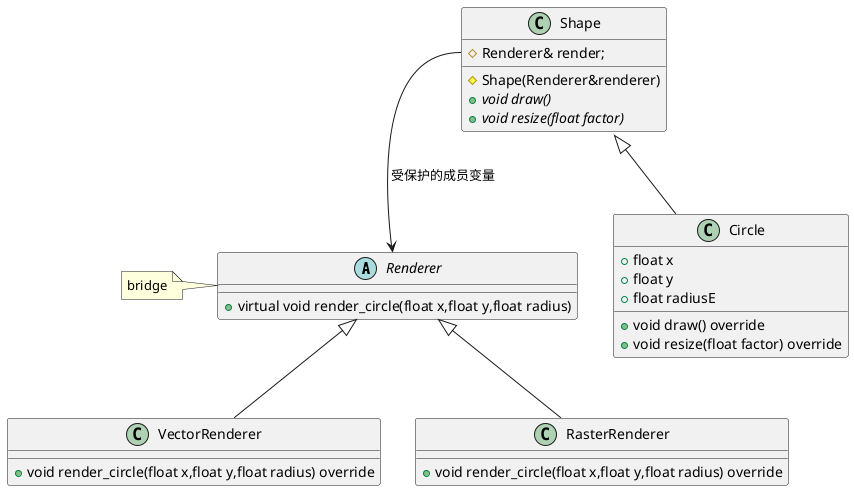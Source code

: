@startuml
abstract class Renderer{
    + virtual void render_circle(float x,float y,float radius)
}
class Shape{
    # Renderer& render;
    # Shape(Renderer&renderer)
    + {abstract} void draw()
    + {abstract} void resize(float factor)
}
class VectorRenderer{
    + void render_circle(float x,float y,float radius) override
}
class RasterRenderer{
    + void render_circle(float x,float y,float radius) override
}
class Circle{
    + float x
    + float y
    + float radiusE
    + void draw() override
    + void resize(float factor) override
}

Renderer <|-- VectorRenderer 
Renderer <|-- RasterRenderer
Shape <|-- Circle

Shape::render--> Renderer:受保护的成员变量
note left of Renderer: bridge

@enduml